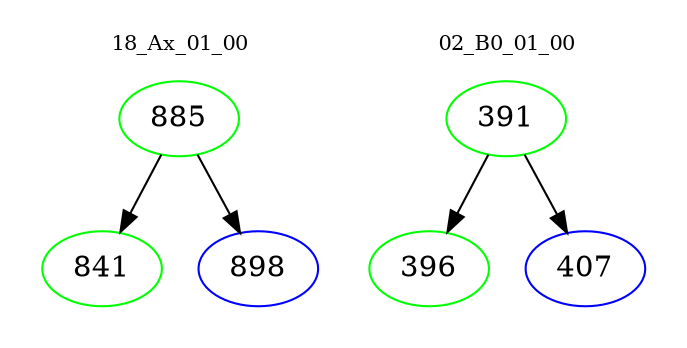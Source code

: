 digraph{
subgraph cluster_0 {
color = white
label = "18_Ax_01_00";
fontsize=10;
T0_885 [label="885", color="green"]
T0_885 -> T0_841 [color="black"]
T0_841 [label="841", color="green"]
T0_885 -> T0_898 [color="black"]
T0_898 [label="898", color="blue"]
}
subgraph cluster_1 {
color = white
label = "02_B0_01_00";
fontsize=10;
T1_391 [label="391", color="green"]
T1_391 -> T1_396 [color="black"]
T1_396 [label="396", color="green"]
T1_391 -> T1_407 [color="black"]
T1_407 [label="407", color="blue"]
}
}
